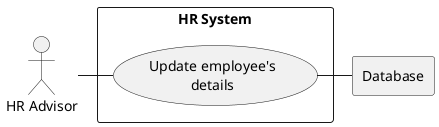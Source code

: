 @startuml

actor HR as "HR Advisor"
rectangle Database

rectangle "HR System" {
    usecase UC7 as "Update employee's\ndetails"

    HR - UC7
    UC7 - Database
}

@enduml

